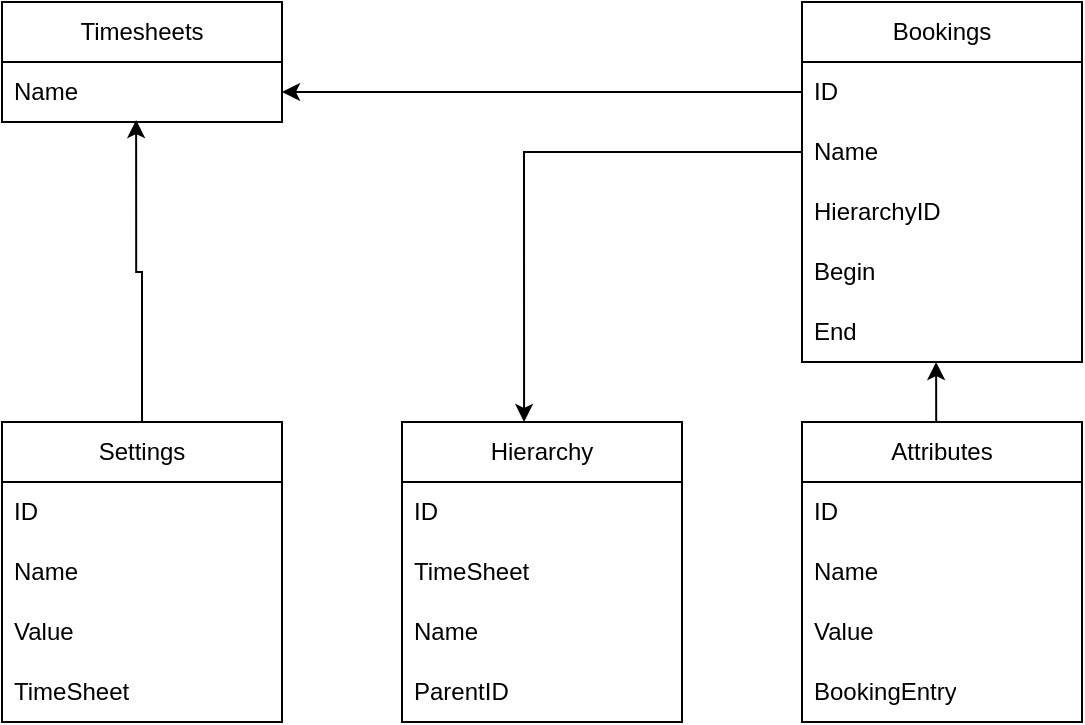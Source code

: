 <mxfile version="21.5.0" type="device">
  <diagram name="Seite-1" id="b4SmG3wik3uf46VvbPp-">
    <mxGraphModel dx="1434" dy="886" grid="1" gridSize="10" guides="1" tooltips="1" connect="1" arrows="1" fold="1" page="1" pageScale="1" pageWidth="827" pageHeight="1169" math="0" shadow="0">
      <root>
        <mxCell id="0" />
        <mxCell id="1" parent="0" />
        <mxCell id="VT6jtGkOv7NNoBaNZHOS-1" value="Timesheets" style="swimlane;fontStyle=0;childLayout=stackLayout;horizontal=1;startSize=30;horizontalStack=0;resizeParent=1;resizeParentMax=0;resizeLast=0;collapsible=1;marginBottom=0;whiteSpace=wrap;html=1;" parent="1" vertex="1">
          <mxGeometry x="70" y="360" width="140" height="60" as="geometry" />
        </mxCell>
        <mxCell id="VT6jtGkOv7NNoBaNZHOS-3" value="Name" style="text;strokeColor=none;fillColor=none;align=left;verticalAlign=middle;spacingLeft=4;spacingRight=4;overflow=hidden;points=[[0,0.5],[1,0.5]];portConstraint=eastwest;rotatable=0;whiteSpace=wrap;html=1;" parent="VT6jtGkOv7NNoBaNZHOS-1" vertex="1">
          <mxGeometry y="30" width="140" height="30" as="geometry" />
        </mxCell>
        <mxCell id="VT6jtGkOv7NNoBaNZHOS-6" value="Bookings" style="swimlane;fontStyle=0;childLayout=stackLayout;horizontal=1;startSize=30;horizontalStack=0;resizeParent=1;resizeParentMax=0;resizeLast=0;collapsible=1;marginBottom=0;whiteSpace=wrap;html=1;" parent="1" vertex="1">
          <mxGeometry x="470" y="360" width="140" height="180" as="geometry" />
        </mxCell>
        <mxCell id="VT6jtGkOv7NNoBaNZHOS-7" value="ID" style="text;strokeColor=none;fillColor=none;align=left;verticalAlign=middle;spacingLeft=4;spacingRight=4;overflow=hidden;points=[[0,0.5],[1,0.5]];portConstraint=eastwest;rotatable=0;whiteSpace=wrap;html=1;" parent="VT6jtGkOv7NNoBaNZHOS-6" vertex="1">
          <mxGeometry y="30" width="140" height="30" as="geometry" />
        </mxCell>
        <mxCell id="VT6jtGkOv7NNoBaNZHOS-8" value="Name" style="text;strokeColor=none;fillColor=none;align=left;verticalAlign=middle;spacingLeft=4;spacingRight=4;overflow=hidden;points=[[0,0.5],[1,0.5]];portConstraint=eastwest;rotatable=0;whiteSpace=wrap;html=1;" parent="VT6jtGkOv7NNoBaNZHOS-6" vertex="1">
          <mxGeometry y="60" width="140" height="30" as="geometry" />
        </mxCell>
        <mxCell id="VT6jtGkOv7NNoBaNZHOS-9" value="HierarchyID" style="text;strokeColor=none;fillColor=none;align=left;verticalAlign=middle;spacingLeft=4;spacingRight=4;overflow=hidden;points=[[0,0.5],[1,0.5]];portConstraint=eastwest;rotatable=0;whiteSpace=wrap;html=1;" parent="VT6jtGkOv7NNoBaNZHOS-6" vertex="1">
          <mxGeometry y="90" width="140" height="30" as="geometry" />
        </mxCell>
        <mxCell id="VT6jtGkOv7NNoBaNZHOS-10" value="Begin" style="text;strokeColor=none;fillColor=none;align=left;verticalAlign=middle;spacingLeft=4;spacingRight=4;overflow=hidden;points=[[0,0.5],[1,0.5]];portConstraint=eastwest;rotatable=0;whiteSpace=wrap;html=1;" parent="VT6jtGkOv7NNoBaNZHOS-6" vertex="1">
          <mxGeometry y="120" width="140" height="30" as="geometry" />
        </mxCell>
        <mxCell id="VT6jtGkOv7NNoBaNZHOS-11" value="End" style="text;strokeColor=none;fillColor=none;align=left;verticalAlign=middle;spacingLeft=4;spacingRight=4;overflow=hidden;points=[[0,0.5],[1,0.5]];portConstraint=eastwest;rotatable=0;whiteSpace=wrap;html=1;" parent="VT6jtGkOv7NNoBaNZHOS-6" vertex="1">
          <mxGeometry y="150" width="140" height="30" as="geometry" />
        </mxCell>
        <mxCell id="VT6jtGkOv7NNoBaNZHOS-32" style="edgeStyle=orthogonalEdgeStyle;rounded=0;orthogonalLoop=1;jettySize=auto;html=1;exitX=0.5;exitY=0;exitDx=0;exitDy=0;entryX=0.479;entryY=0.967;entryDx=0;entryDy=0;entryPerimeter=0;" parent="1" source="VT6jtGkOv7NNoBaNZHOS-13" target="VT6jtGkOv7NNoBaNZHOS-3" edge="1">
          <mxGeometry relative="1" as="geometry" />
        </mxCell>
        <mxCell id="VT6jtGkOv7NNoBaNZHOS-13" value="Settings" style="swimlane;fontStyle=0;childLayout=stackLayout;horizontal=1;startSize=30;horizontalStack=0;resizeParent=1;resizeParentMax=0;resizeLast=0;collapsible=1;marginBottom=0;whiteSpace=wrap;html=1;" parent="1" vertex="1">
          <mxGeometry x="70" y="570" width="140" height="150" as="geometry" />
        </mxCell>
        <mxCell id="VT6jtGkOv7NNoBaNZHOS-14" value="ID" style="text;strokeColor=none;fillColor=none;align=left;verticalAlign=middle;spacingLeft=4;spacingRight=4;overflow=hidden;points=[[0,0.5],[1,0.5]];portConstraint=eastwest;rotatable=0;whiteSpace=wrap;html=1;" parent="VT6jtGkOv7NNoBaNZHOS-13" vertex="1">
          <mxGeometry y="30" width="140" height="30" as="geometry" />
        </mxCell>
        <mxCell id="VT6jtGkOv7NNoBaNZHOS-17" value="Name" style="text;strokeColor=none;fillColor=none;align=left;verticalAlign=middle;spacingLeft=4;spacingRight=4;overflow=hidden;points=[[0,0.5],[1,0.5]];portConstraint=eastwest;rotatable=0;whiteSpace=wrap;html=1;" parent="VT6jtGkOv7NNoBaNZHOS-13" vertex="1">
          <mxGeometry y="60" width="140" height="30" as="geometry" />
        </mxCell>
        <mxCell id="VT6jtGkOv7NNoBaNZHOS-18" value="Value" style="text;strokeColor=none;fillColor=none;align=left;verticalAlign=middle;spacingLeft=4;spacingRight=4;overflow=hidden;points=[[0,0.5],[1,0.5]];portConstraint=eastwest;rotatable=0;whiteSpace=wrap;html=1;" parent="VT6jtGkOv7NNoBaNZHOS-13" vertex="1">
          <mxGeometry y="90" width="140" height="30" as="geometry" />
        </mxCell>
        <mxCell id="VT6jtGkOv7NNoBaNZHOS-19" value="TimeSheet" style="text;strokeColor=none;fillColor=none;align=left;verticalAlign=middle;spacingLeft=4;spacingRight=4;overflow=hidden;points=[[0,0.5],[1,0.5]];portConstraint=eastwest;rotatable=0;whiteSpace=wrap;html=1;" parent="VT6jtGkOv7NNoBaNZHOS-13" vertex="1">
          <mxGeometry y="120" width="140" height="30" as="geometry" />
        </mxCell>
        <mxCell id="VT6jtGkOv7NNoBaNZHOS-34" style="edgeStyle=orthogonalEdgeStyle;rounded=0;orthogonalLoop=1;jettySize=auto;html=1;exitX=0.5;exitY=0;exitDx=0;exitDy=0;entryX=0.479;entryY=1;entryDx=0;entryDy=0;entryPerimeter=0;" parent="1" source="VT6jtGkOv7NNoBaNZHOS-20" target="VT6jtGkOv7NNoBaNZHOS-11" edge="1">
          <mxGeometry relative="1" as="geometry" />
        </mxCell>
        <mxCell id="VT6jtGkOv7NNoBaNZHOS-20" value="Attributes" style="swimlane;fontStyle=0;childLayout=stackLayout;horizontal=1;startSize=30;horizontalStack=0;resizeParent=1;resizeParentMax=0;resizeLast=0;collapsible=1;marginBottom=0;whiteSpace=wrap;html=1;" parent="1" vertex="1">
          <mxGeometry x="470" y="570" width="140" height="150" as="geometry" />
        </mxCell>
        <mxCell id="VT6jtGkOv7NNoBaNZHOS-21" value="ID" style="text;strokeColor=none;fillColor=none;align=left;verticalAlign=middle;spacingLeft=4;spacingRight=4;overflow=hidden;points=[[0,0.5],[1,0.5]];portConstraint=eastwest;rotatable=0;whiteSpace=wrap;html=1;" parent="VT6jtGkOv7NNoBaNZHOS-20" vertex="1">
          <mxGeometry y="30" width="140" height="30" as="geometry" />
        </mxCell>
        <mxCell id="VT6jtGkOv7NNoBaNZHOS-24" value="Name" style="text;strokeColor=none;fillColor=none;align=left;verticalAlign=middle;spacingLeft=4;spacingRight=4;overflow=hidden;points=[[0,0.5],[1,0.5]];portConstraint=eastwest;rotatable=0;whiteSpace=wrap;html=1;" parent="VT6jtGkOv7NNoBaNZHOS-20" vertex="1">
          <mxGeometry y="60" width="140" height="30" as="geometry" />
        </mxCell>
        <mxCell id="VT6jtGkOv7NNoBaNZHOS-25" value="Value" style="text;strokeColor=none;fillColor=none;align=left;verticalAlign=middle;spacingLeft=4;spacingRight=4;overflow=hidden;points=[[0,0.5],[1,0.5]];portConstraint=eastwest;rotatable=0;whiteSpace=wrap;html=1;" parent="VT6jtGkOv7NNoBaNZHOS-20" vertex="1">
          <mxGeometry y="90" width="140" height="30" as="geometry" />
        </mxCell>
        <mxCell id="VT6jtGkOv7NNoBaNZHOS-26" value="BookingEntry" style="text;strokeColor=none;fillColor=none;align=left;verticalAlign=middle;spacingLeft=4;spacingRight=4;overflow=hidden;points=[[0,0.5],[1,0.5]];portConstraint=eastwest;rotatable=0;whiteSpace=wrap;html=1;" parent="VT6jtGkOv7NNoBaNZHOS-20" vertex="1">
          <mxGeometry y="120" width="140" height="30" as="geometry" />
        </mxCell>
        <mxCell id="VT6jtGkOv7NNoBaNZHOS-36" style="edgeStyle=orthogonalEdgeStyle;rounded=0;orthogonalLoop=1;jettySize=auto;html=1;exitX=0;exitY=0.5;exitDx=0;exitDy=0;" parent="1" source="VT6jtGkOv7NNoBaNZHOS-7" target="VT6jtGkOv7NNoBaNZHOS-3" edge="1">
          <mxGeometry relative="1" as="geometry" />
        </mxCell>
        <mxCell id="VT6jtGkOv7NNoBaNZHOS-37" value="Hierarchy" style="swimlane;fontStyle=0;childLayout=stackLayout;horizontal=1;startSize=30;horizontalStack=0;resizeParent=1;resizeParentMax=0;resizeLast=0;collapsible=1;marginBottom=0;whiteSpace=wrap;html=1;" parent="1" vertex="1">
          <mxGeometry x="270" y="570" width="140" height="150" as="geometry" />
        </mxCell>
        <mxCell id="VT6jtGkOv7NNoBaNZHOS-38" value="ID" style="text;strokeColor=none;fillColor=none;align=left;verticalAlign=middle;spacingLeft=4;spacingRight=4;overflow=hidden;points=[[0,0.5],[1,0.5]];portConstraint=eastwest;rotatable=0;whiteSpace=wrap;html=1;" parent="VT6jtGkOv7NNoBaNZHOS-37" vertex="1">
          <mxGeometry y="30" width="140" height="30" as="geometry" />
        </mxCell>
        <mxCell id="VT6jtGkOv7NNoBaNZHOS-44" value="TimeSheet" style="text;strokeColor=none;fillColor=none;align=left;verticalAlign=middle;spacingLeft=4;spacingRight=4;overflow=hidden;points=[[0,0.5],[1,0.5]];portConstraint=eastwest;rotatable=0;whiteSpace=wrap;html=1;" parent="VT6jtGkOv7NNoBaNZHOS-37" vertex="1">
          <mxGeometry y="60" width="140" height="30" as="geometry" />
        </mxCell>
        <mxCell id="VT6jtGkOv7NNoBaNZHOS-41" value="Name" style="text;strokeColor=none;fillColor=none;align=left;verticalAlign=middle;spacingLeft=4;spacingRight=4;overflow=hidden;points=[[0,0.5],[1,0.5]];portConstraint=eastwest;rotatable=0;whiteSpace=wrap;html=1;" parent="VT6jtGkOv7NNoBaNZHOS-37" vertex="1">
          <mxGeometry y="90" width="140" height="30" as="geometry" />
        </mxCell>
        <mxCell id="VT6jtGkOv7NNoBaNZHOS-42" value="ParentID" style="text;strokeColor=none;fillColor=none;align=left;verticalAlign=middle;spacingLeft=4;spacingRight=4;overflow=hidden;points=[[0,0.5],[1,0.5]];portConstraint=eastwest;rotatable=0;whiteSpace=wrap;html=1;" parent="VT6jtGkOv7NNoBaNZHOS-37" vertex="1">
          <mxGeometry y="120" width="140" height="30" as="geometry" />
        </mxCell>
        <mxCell id="VT6jtGkOv7NNoBaNZHOS-43" style="edgeStyle=orthogonalEdgeStyle;rounded=0;orthogonalLoop=1;jettySize=auto;html=1;exitX=0;exitY=0.5;exitDx=0;exitDy=0;entryX=0.436;entryY=0;entryDx=0;entryDy=0;entryPerimeter=0;" parent="1" source="VT6jtGkOv7NNoBaNZHOS-8" target="VT6jtGkOv7NNoBaNZHOS-37" edge="1">
          <mxGeometry relative="1" as="geometry" />
        </mxCell>
      </root>
    </mxGraphModel>
  </diagram>
</mxfile>
